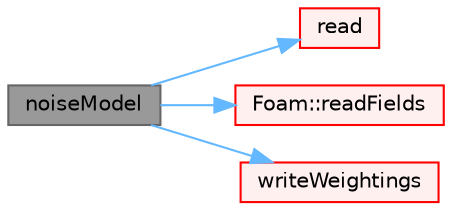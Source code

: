 digraph "noiseModel"
{
 // LATEX_PDF_SIZE
  bgcolor="transparent";
  edge [fontname=Helvetica,fontsize=10,labelfontname=Helvetica,labelfontsize=10];
  node [fontname=Helvetica,fontsize=10,shape=box,height=0.2,width=0.4];
  rankdir="LR";
  Node1 [id="Node000001",label="noiseModel",height=0.2,width=0.4,color="gray40", fillcolor="grey60", style="filled", fontcolor="black",tooltip=" "];
  Node1 -> Node2 [id="edge1_Node000001_Node000002",color="steelblue1",style="solid",tooltip=" "];
  Node2 [id="Node000002",label="read",height=0.2,width=0.4,color="red", fillcolor="#FFF0F0", style="filled",URL="$classFoam_1_1noiseModel.html#a6ce0c64db98eb6144d363dbfc86104eb",tooltip=" "];
  Node1 -> Node20 [id="edge2_Node000001_Node000020",color="steelblue1",style="solid",tooltip=" "];
  Node20 [id="Node000020",label="Foam::readFields",height=0.2,width=0.4,color="red", fillcolor="#FFF0F0", style="filled",URL="$namespaceFoam.html#a634250c25c41d8da76c10d113e566a72",tooltip=" "];
  Node1 -> Node22 [id="edge3_Node000001_Node000022",color="steelblue1",style="solid",tooltip=" "];
  Node22 [id="Node000022",label="writeWeightings",height=0.2,width=0.4,color="red", fillcolor="#FFF0F0", style="filled",URL="$classFoam_1_1noiseModel.html#ad31ce4c4ba81d3e5449dcb9a3f2b9c5d",tooltip=" "];
}

